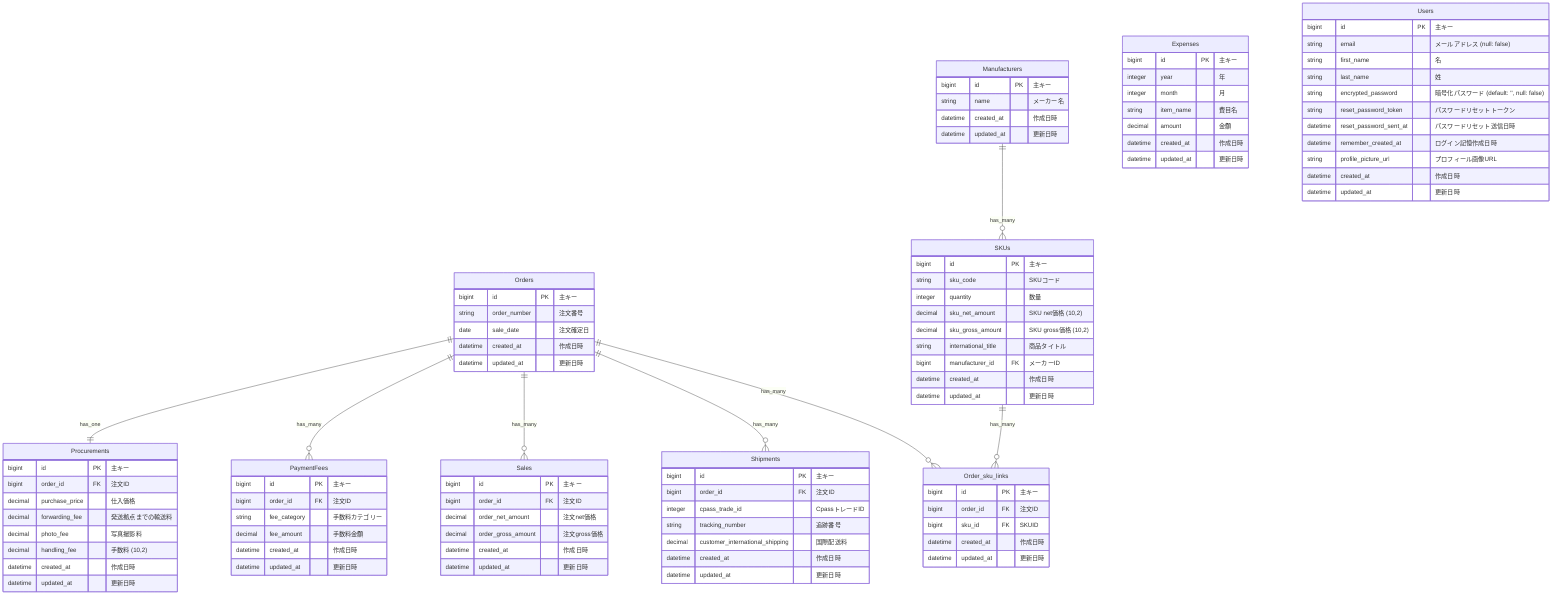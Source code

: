 erDiagram
    Orders {
        bigint id PK "主キー"
        string order_number "注文番号"
        date sale_date "注文確定日"
        datetime created_at "作成日時"
        datetime updated_at "更新日時"
    }

    Order_sku_links {
        bigint id PK "主キー"
        bigint order_id FK "注文ID"
        bigint sku_id FK "SKUID"
        datetime created_at "作成日時"
        datetime updated_at "更新日時"
    }

    SKUs {
        bigint id PK "主キー"
        string sku_code "SKUコード"
        integer quantity "数量"
        decimal sku_net_amount "SKU net価格 (10,2)"
        decimal sku_gross_amount "SKU gross価格 (10,2)"
        string international_title "商品タイトル"
        bigint manufacturer_id FK "メーカーID"
        datetime created_at "作成日時"
        datetime updated_at "更新日時"
    }

    Manufacturers {
        bigint id PK "主キー"
        string name "メーカー名"
        datetime created_at "作成日時"
        datetime updated_at "更新日時"
    }

    Shipments {
        bigint id PK "主キー"
        bigint order_id FK "注文ID"
        integer cpass_trade_id "CpassトレードID"
        string tracking_number "追跡番号"
        decimal customer_international_shipping "国際配送料"
        datetime created_at "作成日時"
        datetime updated_at "更新日時"
    }

    Procurements {
        bigint id PK "主キー"
        bigint order_id FK "注文ID"
        decimal purchase_price "仕入価格"
        decimal forwarding_fee "発送拠点までの輸送料"
        decimal photo_fee "写真撮影料"
        decimal handling_fee "手数料 (10,2)"
        datetime created_at "作成日時"
        datetime updated_at "更新日時"
    }

    Sales {
        bigint id PK "主キー"
        bigint order_id FK "注文ID"
        decimal order_net_amount "注文net価格"
        decimal order_gross_amount "注文gross価格"
        datetime created_at "作成日時"
        datetime updated_at "更新日時"
    }

    PaymentFees {
        bigint id PK "主キー"
        bigint order_id FK "注文ID"
        string fee_category "手数料カテゴリー"
        decimal fee_amount "手数料金額"
        datetime created_at "作成日時"
        datetime updated_at "更新日時"
    }

    Expenses {
        bigint id PK "主キー"
        integer year "年"
        integer month "月"
        string item_name "費目名"
        decimal amount "金額"
        datetime created_at "作成日時"
        datetime updated_at "更新日時"
    }

    Users {
        bigint id PK "主キー"
        string email "メールアドレス (null: false)"
        string first_name "名"
        string last_name "姓"
        string encrypted_password "暗号化パスワード (default: '', null: false)"
        string reset_password_token "パスワードリセットトークン"
        datetime reset_password_sent_at "パスワードリセット送信日時"
        datetime remember_created_at "ログイン記憶作成日時"
        string profile_picture_url "プロフィール画像URL"
        datetime created_at "作成日時"
        datetime updated_at "更新日時"
    }

    Orders ||--o{ Order_sku_links : "has_many"
    SKUs ||--o{ Order_sku_links : "has_many"
    Orders ||--o{ Shipments : "has_many"
    Orders ||--o{ Sales : "has_many"
    Orders ||--o{ PaymentFees : "has_many"
    Orders ||--|| Procurements : "has_one"
    Manufacturers ||--o{ SKUs : "has_many"